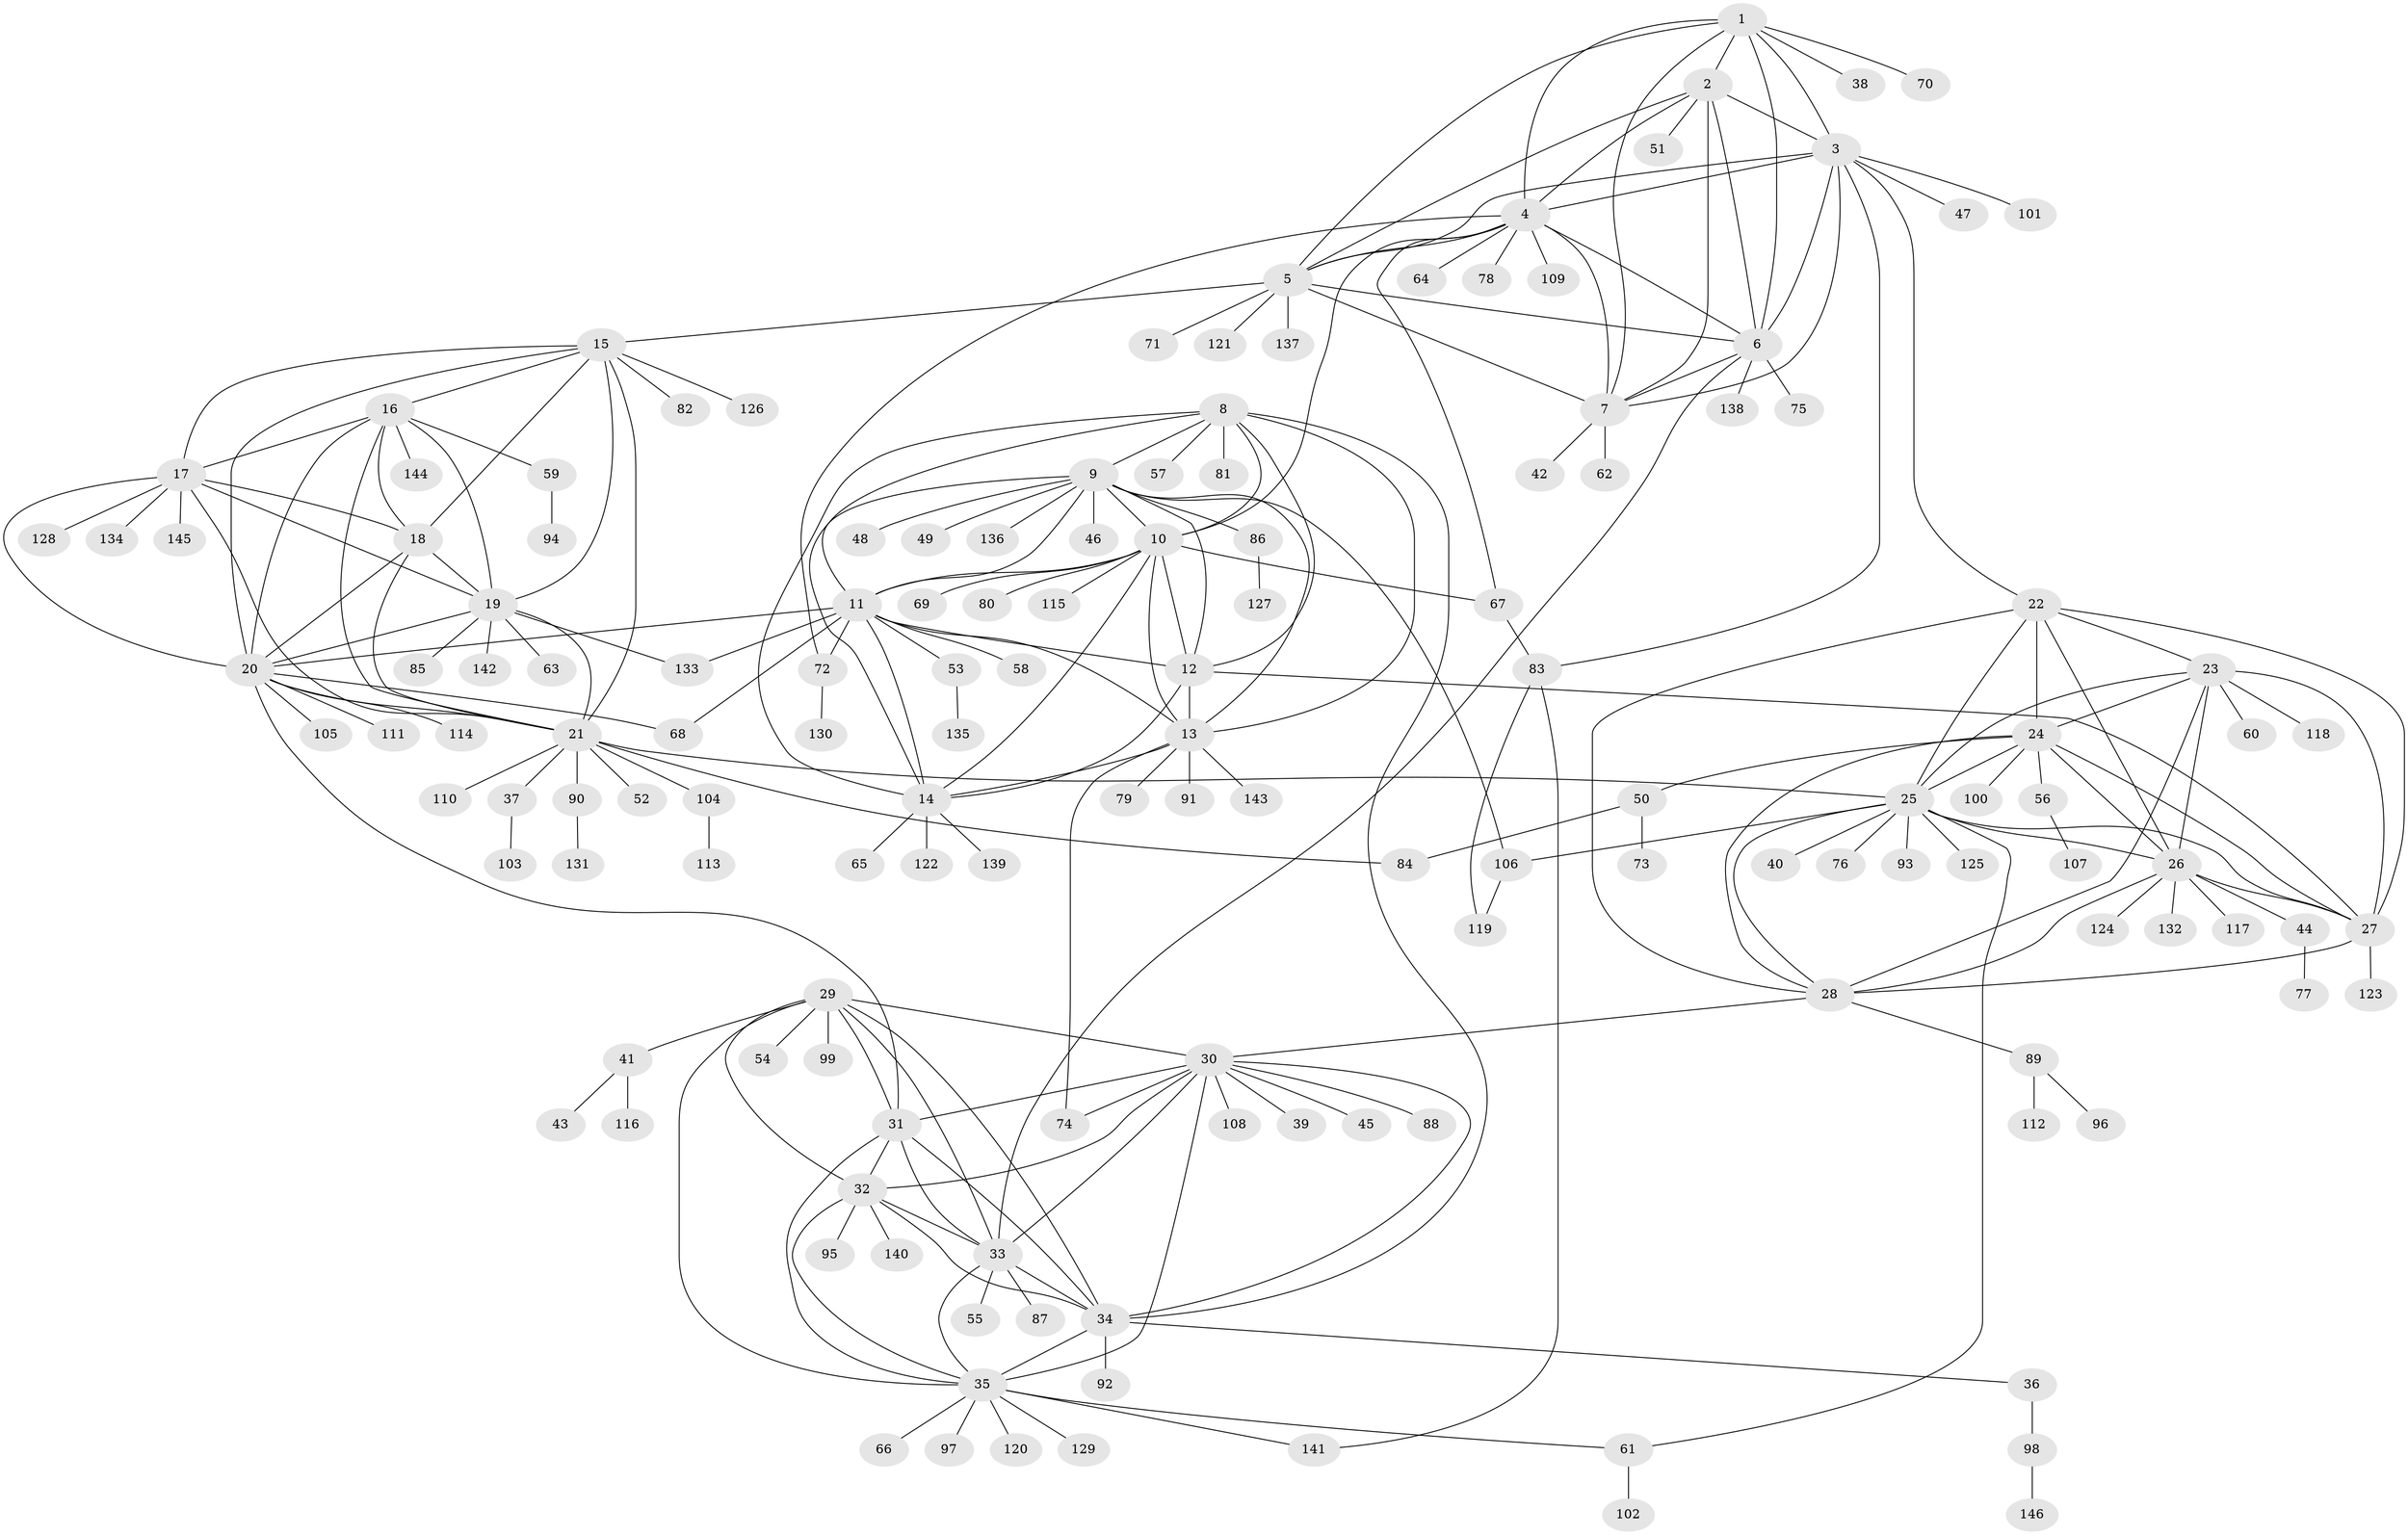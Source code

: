 // Generated by graph-tools (version 1.1) at 2025/02/03/09/25 03:02:38]
// undirected, 146 vertices, 237 edges
graph export_dot {
graph [start="1"]
  node [color=gray90,style=filled];
  1;
  2;
  3;
  4;
  5;
  6;
  7;
  8;
  9;
  10;
  11;
  12;
  13;
  14;
  15;
  16;
  17;
  18;
  19;
  20;
  21;
  22;
  23;
  24;
  25;
  26;
  27;
  28;
  29;
  30;
  31;
  32;
  33;
  34;
  35;
  36;
  37;
  38;
  39;
  40;
  41;
  42;
  43;
  44;
  45;
  46;
  47;
  48;
  49;
  50;
  51;
  52;
  53;
  54;
  55;
  56;
  57;
  58;
  59;
  60;
  61;
  62;
  63;
  64;
  65;
  66;
  67;
  68;
  69;
  70;
  71;
  72;
  73;
  74;
  75;
  76;
  77;
  78;
  79;
  80;
  81;
  82;
  83;
  84;
  85;
  86;
  87;
  88;
  89;
  90;
  91;
  92;
  93;
  94;
  95;
  96;
  97;
  98;
  99;
  100;
  101;
  102;
  103;
  104;
  105;
  106;
  107;
  108;
  109;
  110;
  111;
  112;
  113;
  114;
  115;
  116;
  117;
  118;
  119;
  120;
  121;
  122;
  123;
  124;
  125;
  126;
  127;
  128;
  129;
  130;
  131;
  132;
  133;
  134;
  135;
  136;
  137;
  138;
  139;
  140;
  141;
  142;
  143;
  144;
  145;
  146;
  1 -- 2;
  1 -- 3;
  1 -- 4;
  1 -- 5;
  1 -- 6;
  1 -- 7;
  1 -- 38;
  1 -- 70;
  2 -- 3;
  2 -- 4;
  2 -- 5;
  2 -- 6;
  2 -- 7;
  2 -- 51;
  3 -- 4;
  3 -- 5;
  3 -- 6;
  3 -- 7;
  3 -- 22;
  3 -- 47;
  3 -- 83;
  3 -- 101;
  4 -- 5;
  4 -- 6;
  4 -- 7;
  4 -- 10;
  4 -- 64;
  4 -- 67;
  4 -- 72;
  4 -- 78;
  4 -- 109;
  5 -- 6;
  5 -- 7;
  5 -- 15;
  5 -- 71;
  5 -- 121;
  5 -- 137;
  6 -- 7;
  6 -- 33;
  6 -- 75;
  6 -- 138;
  7 -- 42;
  7 -- 62;
  8 -- 9;
  8 -- 10;
  8 -- 11;
  8 -- 12;
  8 -- 13;
  8 -- 14;
  8 -- 34;
  8 -- 57;
  8 -- 81;
  9 -- 10;
  9 -- 11;
  9 -- 12;
  9 -- 13;
  9 -- 14;
  9 -- 46;
  9 -- 48;
  9 -- 49;
  9 -- 86;
  9 -- 106;
  9 -- 136;
  10 -- 11;
  10 -- 12;
  10 -- 13;
  10 -- 14;
  10 -- 67;
  10 -- 69;
  10 -- 80;
  10 -- 115;
  11 -- 12;
  11 -- 13;
  11 -- 14;
  11 -- 20;
  11 -- 53;
  11 -- 58;
  11 -- 68;
  11 -- 72;
  11 -- 133;
  12 -- 13;
  12 -- 14;
  12 -- 27;
  13 -- 14;
  13 -- 74;
  13 -- 79;
  13 -- 91;
  13 -- 143;
  14 -- 65;
  14 -- 122;
  14 -- 139;
  15 -- 16;
  15 -- 17;
  15 -- 18;
  15 -- 19;
  15 -- 20;
  15 -- 21;
  15 -- 82;
  15 -- 126;
  16 -- 17;
  16 -- 18;
  16 -- 19;
  16 -- 20;
  16 -- 21;
  16 -- 59;
  16 -- 144;
  17 -- 18;
  17 -- 19;
  17 -- 20;
  17 -- 21;
  17 -- 128;
  17 -- 134;
  17 -- 145;
  18 -- 19;
  18 -- 20;
  18 -- 21;
  19 -- 20;
  19 -- 21;
  19 -- 63;
  19 -- 85;
  19 -- 133;
  19 -- 142;
  20 -- 21;
  20 -- 31;
  20 -- 68;
  20 -- 105;
  20 -- 111;
  20 -- 114;
  21 -- 25;
  21 -- 37;
  21 -- 52;
  21 -- 84;
  21 -- 90;
  21 -- 104;
  21 -- 110;
  22 -- 23;
  22 -- 24;
  22 -- 25;
  22 -- 26;
  22 -- 27;
  22 -- 28;
  23 -- 24;
  23 -- 25;
  23 -- 26;
  23 -- 27;
  23 -- 28;
  23 -- 60;
  23 -- 118;
  24 -- 25;
  24 -- 26;
  24 -- 27;
  24 -- 28;
  24 -- 50;
  24 -- 56;
  24 -- 100;
  25 -- 26;
  25 -- 27;
  25 -- 28;
  25 -- 40;
  25 -- 61;
  25 -- 76;
  25 -- 93;
  25 -- 106;
  25 -- 125;
  26 -- 27;
  26 -- 28;
  26 -- 44;
  26 -- 117;
  26 -- 124;
  26 -- 132;
  27 -- 28;
  27 -- 123;
  28 -- 30;
  28 -- 89;
  29 -- 30;
  29 -- 31;
  29 -- 32;
  29 -- 33;
  29 -- 34;
  29 -- 35;
  29 -- 41;
  29 -- 54;
  29 -- 99;
  30 -- 31;
  30 -- 32;
  30 -- 33;
  30 -- 34;
  30 -- 35;
  30 -- 39;
  30 -- 45;
  30 -- 74;
  30 -- 88;
  30 -- 108;
  31 -- 32;
  31 -- 33;
  31 -- 34;
  31 -- 35;
  32 -- 33;
  32 -- 34;
  32 -- 35;
  32 -- 95;
  32 -- 140;
  33 -- 34;
  33 -- 35;
  33 -- 55;
  33 -- 87;
  34 -- 35;
  34 -- 36;
  34 -- 92;
  35 -- 61;
  35 -- 66;
  35 -- 97;
  35 -- 120;
  35 -- 129;
  35 -- 141;
  36 -- 98;
  37 -- 103;
  41 -- 43;
  41 -- 116;
  44 -- 77;
  50 -- 73;
  50 -- 84;
  53 -- 135;
  56 -- 107;
  59 -- 94;
  61 -- 102;
  67 -- 83;
  72 -- 130;
  83 -- 119;
  83 -- 141;
  86 -- 127;
  89 -- 96;
  89 -- 112;
  90 -- 131;
  98 -- 146;
  104 -- 113;
  106 -- 119;
}

